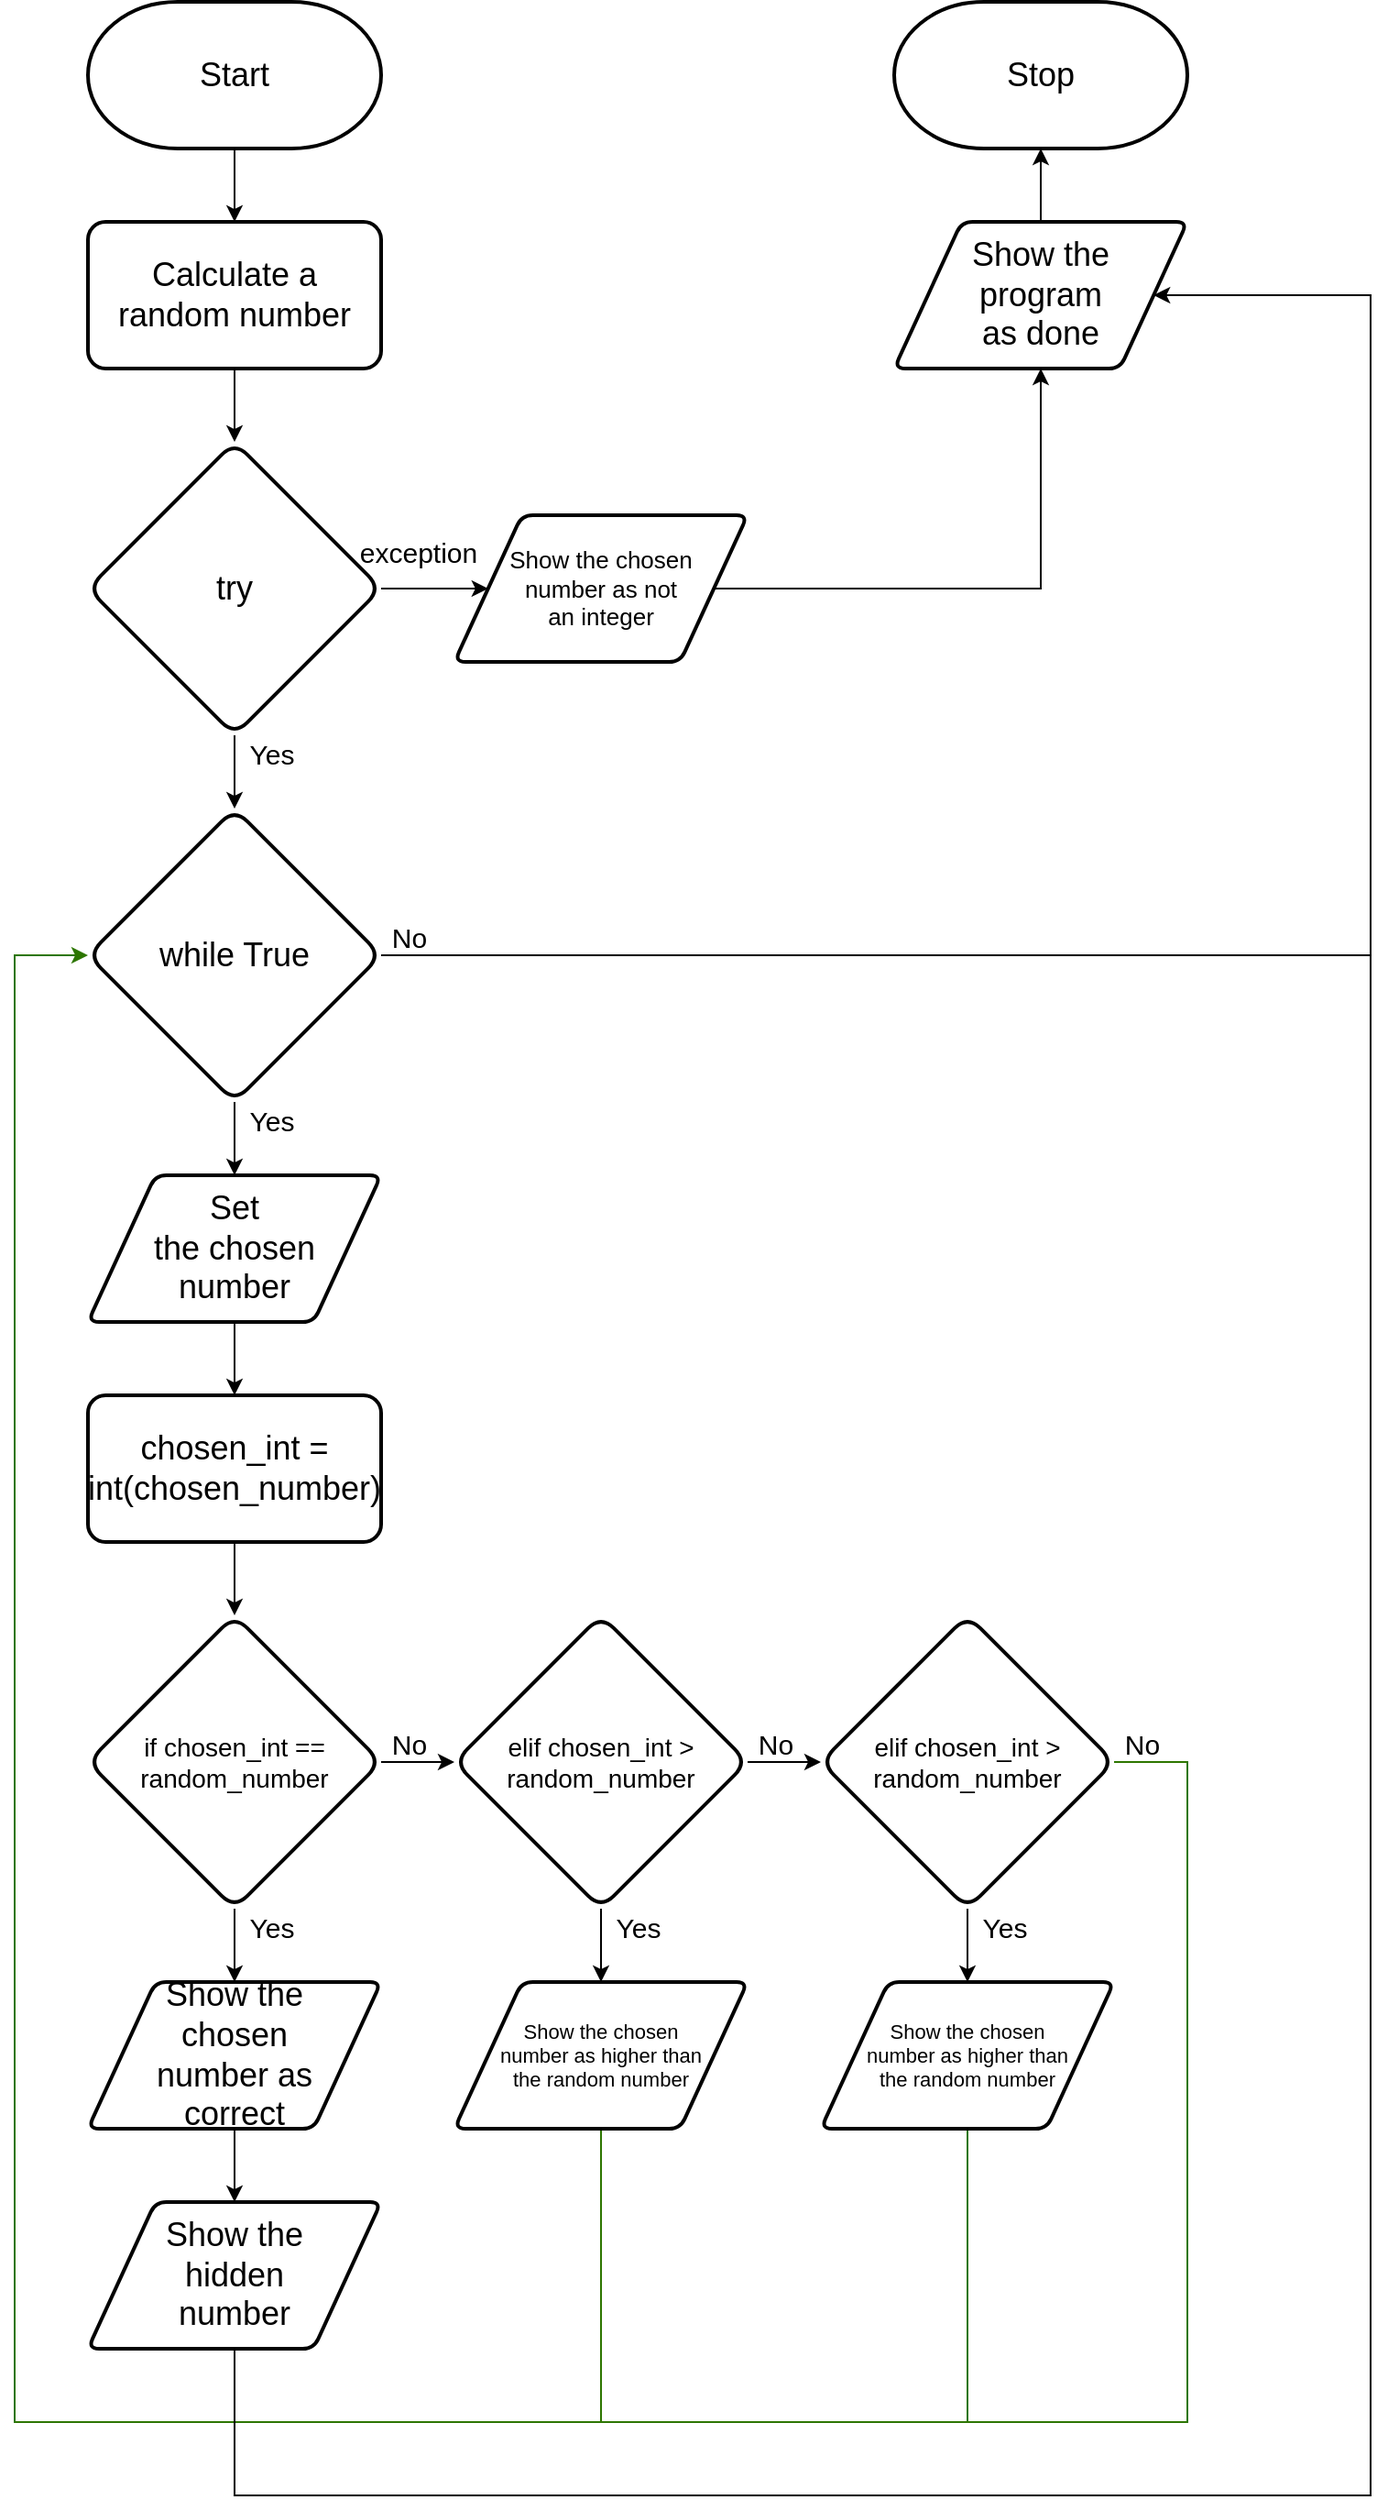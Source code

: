 <mxfile>
    <diagram id="A_tYOe9iZ1WcpGx81PBD" name="Page-1">
        <mxGraphModel dx="1726" dy="1750" grid="1" gridSize="10" guides="1" tooltips="1" connect="1" arrows="1" fold="1" page="1" pageScale="1" pageWidth="827" pageHeight="1169" math="0" shadow="0">
            <root>
                <mxCell id="0"/>
                <mxCell id="1" parent="0"/>
                <mxCell id="27" style="edgeStyle=none;html=1;entryX=0.5;entryY=0;entryDx=0;entryDy=0;fontSize=16;" parent="1" source="24" edge="1">
                    <mxGeometry relative="1" as="geometry">
                        <mxPoint x="80" y="120" as="targetPoint"/>
                    </mxGeometry>
                </mxCell>
                <mxCell id="24" value="&lt;font style=&quot;font-size: 18px&quot;&gt;Start&lt;/font&gt;" style="strokeWidth=2;html=1;shape=mxgraph.flowchart.terminator;whiteSpace=wrap;" parent="1" vertex="1">
                    <mxGeometry width="160" height="80" as="geometry"/>
                </mxCell>
                <mxCell id="25" value="&lt;font style=&quot;font-size: 18px&quot;&gt;Stop&lt;/font&gt;" style="strokeWidth=2;html=1;shape=mxgraph.flowchart.terminator;whiteSpace=wrap;" parent="1" vertex="1">
                    <mxGeometry x="440" width="160" height="80" as="geometry"/>
                </mxCell>
                <mxCell id="29" style="edgeStyle=none;html=1;entryX=0.5;entryY=0;entryDx=0;entryDy=0;fontSize=18;" parent="1" edge="1">
                    <mxGeometry relative="1" as="geometry">
                        <mxPoint x="80" y="440" as="targetPoint"/>
                        <mxPoint x="80" y="400" as="sourcePoint"/>
                    </mxGeometry>
                </mxCell>
                <mxCell id="107" style="edgeStyle=orthogonalEdgeStyle;rounded=0;html=1;entryX=0.5;entryY=0;entryDx=0;entryDy=0;fontSize=11;" edge="1" parent="1" source="45" target="75">
                    <mxGeometry relative="1" as="geometry"/>
                </mxCell>
                <mxCell id="45" value="Show the &lt;br&gt;chosen&lt;br&gt;number as &lt;br&gt;correct" style="shape=parallelogram;html=1;strokeWidth=2;perimeter=parallelogramPerimeter;whiteSpace=wrap;rounded=1;arcSize=12;size=0.23;fontSize=18;" parent="1" vertex="1">
                    <mxGeometry y="1080" width="160" height="80" as="geometry"/>
                </mxCell>
                <mxCell id="59" style="edgeStyle=none;html=1;entryX=0.5;entryY=1;entryDx=0;entryDy=0;entryPerimeter=0;fontFamily=Helvetica;fontSize=15;fontColor=default;" parent="1" source="47" target="25" edge="1">
                    <mxGeometry relative="1" as="geometry"/>
                </mxCell>
                <mxCell id="47" value="Show the &lt;br&gt;program &lt;br&gt;as done" style="shape=parallelogram;html=1;strokeWidth=2;perimeter=parallelogramPerimeter;whiteSpace=wrap;rounded=1;arcSize=12;size=0.23;fontSize=18;" parent="1" vertex="1">
                    <mxGeometry x="440" y="120" width="160" height="80" as="geometry"/>
                </mxCell>
                <mxCell id="53" style="edgeStyle=none;html=1;entryX=0.5;entryY=0;entryDx=0;entryDy=0;fontFamily=Helvetica;fontSize=8;fontColor=default;" parent="1" edge="1">
                    <mxGeometry relative="1" as="geometry">
                        <mxPoint x="80" y="1080" as="targetPoint"/>
                        <mxPoint x="80" y="1040" as="sourcePoint"/>
                    </mxGeometry>
                </mxCell>
                <mxCell id="54" value="&lt;font style=&quot;font-size: 15px&quot;&gt;Yes&lt;/font&gt;" style="text;html=1;align=center;verticalAlign=middle;resizable=0;points=[];autosize=1;strokeColor=none;fillColor=none;fontSize=8;fontFamily=Helvetica;fontColor=default;" parent="1" vertex="1">
                    <mxGeometry x="80" y="1040" width="40" height="20" as="geometry"/>
                </mxCell>
                <mxCell id="55" value="No" style="text;html=1;align=center;verticalAlign=middle;resizable=0;points=[];autosize=1;strokeColor=none;fillColor=none;fontSize=15;fontFamily=Helvetica;fontColor=default;" parent="1" vertex="1">
                    <mxGeometry x="160" y="940" width="30" height="20" as="geometry"/>
                </mxCell>
                <mxCell id="108" style="edgeStyle=orthogonalEdgeStyle;rounded=0;html=1;entryX=0;entryY=0.5;entryDx=0;entryDy=0;fontSize=11;fillColor=#60a917;strokeColor=#2D7600;" edge="1" parent="1" source="57" target="92">
                    <mxGeometry relative="1" as="geometry">
                        <Array as="points">
                            <mxPoint x="280" y="1320"/>
                            <mxPoint x="-40" y="1320"/>
                            <mxPoint x="-40" y="520"/>
                        </Array>
                    </mxGeometry>
                </mxCell>
                <mxCell id="57" value="&lt;span style=&quot;font-size: 11px;&quot;&gt;Show the chosen&lt;br style=&quot;font-size: 11px;&quot;&gt;number as&amp;nbsp;&lt;/span&gt;higher than&lt;br style=&quot;font-size: 11px;&quot;&gt;the random number" style="shape=parallelogram;html=1;strokeWidth=2;perimeter=parallelogramPerimeter;whiteSpace=wrap;rounded=1;arcSize=12;size=0.23;fontSize=11;" parent="1" vertex="1">
                    <mxGeometry x="200" y="1080" width="160" height="80" as="geometry"/>
                </mxCell>
                <mxCell id="91" style="edgeStyle=none;html=1;entryX=0.5;entryY=0;entryDx=0;entryDy=0;" edge="1" parent="1" source="73" target="88">
                    <mxGeometry relative="1" as="geometry"/>
                </mxCell>
                <mxCell id="73" value="Set &lt;br&gt;the chosen &lt;br&gt;number" style="shape=parallelogram;html=1;strokeWidth=2;perimeter=parallelogramPerimeter;whiteSpace=wrap;rounded=1;arcSize=12;size=0.23;fontSize=18;" parent="1" vertex="1">
                    <mxGeometry y="640" width="160" height="80" as="geometry"/>
                </mxCell>
                <mxCell id="117" style="edgeStyle=orthogonalEdgeStyle;rounded=0;html=1;fontSize=11;endArrow=none;endFill=0;" edge="1" parent="1" source="75">
                    <mxGeometry relative="1" as="geometry">
                        <mxPoint x="700" y="520" as="targetPoint"/>
                        <Array as="points">
                            <mxPoint x="80" y="1360"/>
                            <mxPoint x="700" y="1360"/>
                        </Array>
                    </mxGeometry>
                </mxCell>
                <mxCell id="75" value="Show the &lt;br&gt;hidden &lt;br&gt;number" style="shape=parallelogram;html=1;strokeWidth=2;perimeter=parallelogramPerimeter;whiteSpace=wrap;rounded=1;arcSize=12;size=0.23;fontSize=18;" parent="1" vertex="1">
                    <mxGeometry y="1200" width="160" height="80" as="geometry"/>
                </mxCell>
                <mxCell id="90" style="edgeStyle=none;html=1;entryX=0.5;entryY=0;entryDx=0;entryDy=0;" edge="1" parent="1" source="78" target="80">
                    <mxGeometry relative="1" as="geometry"/>
                </mxCell>
                <mxCell id="78" value="&lt;span&gt;Calculate&amp;nbsp;&lt;/span&gt;&lt;span&gt;a random&amp;nbsp;&lt;/span&gt;&lt;span&gt;number&lt;/span&gt;" style="whiteSpace=wrap;html=1;fontSize=18;strokeWidth=2;rounded=1;arcSize=12;" parent="1" vertex="1">
                    <mxGeometry y="120" width="160" height="80" as="geometry"/>
                </mxCell>
                <mxCell id="97" style="edgeStyle=none;html=1;entryX=0;entryY=0.5;entryDx=0;entryDy=0;" edge="1" parent="1" source="79" target="96">
                    <mxGeometry relative="1" as="geometry"/>
                </mxCell>
                <mxCell id="79" value="&lt;font style=&quot;font-size: 14px&quot;&gt;if chosen_int ==&lt;br&gt;random_number&lt;br&gt;&lt;/font&gt;" style="rhombus;whiteSpace=wrap;html=1;rounded=1;fontFamily=Helvetica;fontSize=11;fontColor=default;strokeColor=default;strokeWidth=2;fillColor=default;" parent="1" vertex="1">
                    <mxGeometry y="880" width="160" height="160" as="geometry"/>
                </mxCell>
                <mxCell id="85" style="edgeStyle=none;html=1;entryX=0;entryY=0.5;entryDx=0;entryDy=0;fontSize=13;" parent="1" source="80" target="84" edge="1">
                    <mxGeometry relative="1" as="geometry"/>
                </mxCell>
                <mxCell id="80" value="&lt;font&gt;&lt;font style=&quot;font-size: 18px&quot;&gt;try&lt;/font&gt;&lt;br&gt;&lt;/font&gt;" style="rhombus;whiteSpace=wrap;html=1;rounded=1;fontFamily=Helvetica;fontSize=11;fontColor=default;strokeColor=default;strokeWidth=2;fillColor=default;" parent="1" vertex="1">
                    <mxGeometry y="240" width="160" height="160" as="geometry"/>
                </mxCell>
                <mxCell id="83" value="&lt;font style=&quot;font-size: 15px&quot;&gt;Yes&lt;/font&gt;" style="text;html=1;align=center;verticalAlign=middle;resizable=0;points=[];autosize=1;strokeColor=none;fillColor=none;fontSize=8;fontFamily=Helvetica;fontColor=default;" parent="1" vertex="1">
                    <mxGeometry x="80" y="400" width="40" height="20" as="geometry"/>
                </mxCell>
                <mxCell id="87" style="edgeStyle=orthogonalEdgeStyle;html=1;fontSize=13;rounded=0;" parent="1" source="84" edge="1">
                    <mxGeometry relative="1" as="geometry">
                        <Array as="points">
                            <mxPoint x="520" y="320"/>
                        </Array>
                        <mxPoint x="520" y="200" as="targetPoint"/>
                    </mxGeometry>
                </mxCell>
                <mxCell id="84" value="&lt;font style=&quot;font-size: 13px&quot;&gt;Show the chosen &lt;br&gt;number as not &lt;br style=&quot;font-size: 13px&quot;&gt;an integer&lt;/font&gt;" style="shape=parallelogram;html=1;strokeWidth=2;perimeter=parallelogramPerimeter;whiteSpace=wrap;rounded=1;arcSize=12;size=0.23;fontSize=13;" parent="1" vertex="1">
                    <mxGeometry x="200" y="280" width="160" height="80" as="geometry"/>
                </mxCell>
                <mxCell id="86" value="&lt;font style=&quot;font-size: 15px&quot;&gt;exception&lt;/font&gt;" style="text;html=1;align=center;verticalAlign=middle;resizable=0;points=[];autosize=1;strokeColor=none;fillColor=none;fontSize=8;fontFamily=Helvetica;fontColor=default;" parent="1" vertex="1">
                    <mxGeometry x="140" y="290" width="80" height="20" as="geometry"/>
                </mxCell>
                <mxCell id="89" style="edgeStyle=none;html=1;" parent="1" source="88" target="79" edge="1">
                    <mxGeometry relative="1" as="geometry"/>
                </mxCell>
                <mxCell id="88" value="chosen_int = int(chosen_number)" style="whiteSpace=wrap;html=1;fontSize=18;strokeWidth=2;rounded=1;arcSize=12;" parent="1" vertex="1">
                    <mxGeometry y="760" width="160" height="80" as="geometry"/>
                </mxCell>
                <mxCell id="95" style="edgeStyle=none;html=1;entryX=0.5;entryY=0;entryDx=0;entryDy=0;" edge="1" parent="1" source="92" target="73">
                    <mxGeometry relative="1" as="geometry"/>
                </mxCell>
                <mxCell id="106" style="edgeStyle=orthogonalEdgeStyle;html=1;entryX=1;entryY=0.5;entryDx=0;entryDy=0;fontSize=11;rounded=0;" edge="1" parent="1" source="92" target="47">
                    <mxGeometry relative="1" as="geometry">
                        <Array as="points">
                            <mxPoint x="700" y="520"/>
                            <mxPoint x="700" y="160"/>
                        </Array>
                    </mxGeometry>
                </mxCell>
                <mxCell id="92" value="&lt;font&gt;&lt;font style=&quot;font-size: 18px&quot;&gt;while True&lt;/font&gt;&lt;br&gt;&lt;/font&gt;" style="rhombus;whiteSpace=wrap;html=1;rounded=1;fontFamily=Helvetica;fontSize=11;fontColor=default;strokeColor=default;strokeWidth=2;fillColor=default;" vertex="1" parent="1">
                    <mxGeometry y="440" width="160" height="160" as="geometry"/>
                </mxCell>
                <mxCell id="93" value="&lt;font style=&quot;font-size: 15px&quot;&gt;Yes&lt;/font&gt;" style="text;html=1;align=center;verticalAlign=middle;resizable=0;points=[];autosize=1;strokeColor=none;fillColor=none;fontSize=8;fontFamily=Helvetica;fontColor=default;" vertex="1" parent="1">
                    <mxGeometry x="80" y="600" width="40" height="20" as="geometry"/>
                </mxCell>
                <mxCell id="94" value="No" style="text;html=1;align=center;verticalAlign=middle;resizable=0;points=[];autosize=1;strokeColor=none;fillColor=none;fontSize=15;fontFamily=Helvetica;fontColor=default;" vertex="1" parent="1">
                    <mxGeometry x="160" y="500" width="30" height="20" as="geometry"/>
                </mxCell>
                <mxCell id="98" style="edgeStyle=orthogonalEdgeStyle;html=1;entryX=0.5;entryY=0;entryDx=0;entryDy=0;fontSize=11;" edge="1" parent="1" source="96" target="57">
                    <mxGeometry relative="1" as="geometry"/>
                </mxCell>
                <mxCell id="101" style="edgeStyle=orthogonalEdgeStyle;html=1;fontSize=11;" edge="1" parent="1" source="96" target="100">
                    <mxGeometry relative="1" as="geometry"/>
                </mxCell>
                <mxCell id="96" value="&lt;font&gt;&lt;span style=&quot;font-size: 14px&quot;&gt;elif chosen_int &amp;gt; random_number&lt;/span&gt;&lt;br&gt;&lt;/font&gt;" style="rhombus;whiteSpace=wrap;html=1;rounded=1;fontFamily=Helvetica;fontSize=11;fontColor=default;strokeColor=default;strokeWidth=2;fillColor=default;" vertex="1" parent="1">
                    <mxGeometry x="200" y="880" width="160" height="160" as="geometry"/>
                </mxCell>
                <mxCell id="99" value="&lt;font style=&quot;font-size: 15px&quot;&gt;Yes&lt;/font&gt;" style="text;html=1;align=center;verticalAlign=middle;resizable=0;points=[];autosize=1;strokeColor=none;fillColor=none;fontSize=8;fontFamily=Helvetica;fontColor=default;" vertex="1" parent="1">
                    <mxGeometry x="280" y="1040" width="40" height="20" as="geometry"/>
                </mxCell>
                <mxCell id="103" style="edgeStyle=orthogonalEdgeStyle;html=1;entryX=0.5;entryY=0;entryDx=0;entryDy=0;fontSize=11;" edge="1" parent="1" source="100" target="102">
                    <mxGeometry relative="1" as="geometry"/>
                </mxCell>
                <mxCell id="116" style="edgeStyle=orthogonalEdgeStyle;rounded=0;html=1;fontSize=11;endArrow=none;endFill=0;fillColor=#60a917;strokeColor=#2D7600;" edge="1" parent="1" source="100">
                    <mxGeometry relative="1" as="geometry">
                        <mxPoint x="480" y="1320" as="targetPoint"/>
                        <Array as="points">
                            <mxPoint x="600" y="960"/>
                            <mxPoint x="600" y="1320"/>
                        </Array>
                    </mxGeometry>
                </mxCell>
                <mxCell id="100" value="&lt;font&gt;&lt;span style=&quot;font-size: 14px&quot;&gt;elif chosen_int &amp;gt; random_number&lt;/span&gt;&lt;br&gt;&lt;/font&gt;" style="rhombus;whiteSpace=wrap;html=1;rounded=1;fontFamily=Helvetica;fontSize=11;fontColor=default;strokeColor=default;strokeWidth=2;fillColor=default;" vertex="1" parent="1">
                    <mxGeometry x="400" y="880" width="160" height="160" as="geometry"/>
                </mxCell>
                <mxCell id="109" style="edgeStyle=orthogonalEdgeStyle;rounded=0;html=1;fontSize=11;endArrow=none;endFill=0;fillColor=#60a917;strokeColor=#2D7600;" edge="1" parent="1" source="102">
                    <mxGeometry relative="1" as="geometry">
                        <mxPoint x="280" y="1320" as="targetPoint"/>
                        <Array as="points">
                            <mxPoint x="480" y="1320"/>
                        </Array>
                    </mxGeometry>
                </mxCell>
                <mxCell id="102" value="&lt;span style=&quot;font-size: 11px;&quot;&gt;Show the chosen&lt;br style=&quot;font-size: 11px;&quot;&gt;number as&amp;nbsp;&lt;/span&gt;higher than&lt;br style=&quot;font-size: 11px;&quot;&gt;the random number" style="shape=parallelogram;html=1;strokeWidth=2;perimeter=parallelogramPerimeter;whiteSpace=wrap;rounded=1;arcSize=12;size=0.23;fontSize=11;" vertex="1" parent="1">
                    <mxGeometry x="400" y="1080" width="160" height="80" as="geometry"/>
                </mxCell>
                <mxCell id="104" value="&lt;font style=&quot;font-size: 15px&quot;&gt;Yes&lt;/font&gt;" style="text;html=1;align=center;verticalAlign=middle;resizable=0;points=[];autosize=1;strokeColor=none;fillColor=none;fontSize=8;fontFamily=Helvetica;fontColor=default;" vertex="1" parent="1">
                    <mxGeometry x="480" y="1040" width="40" height="20" as="geometry"/>
                </mxCell>
                <mxCell id="105" value="No" style="text;html=1;align=center;verticalAlign=middle;resizable=0;points=[];autosize=1;strokeColor=none;fillColor=none;fontSize=15;fontFamily=Helvetica;fontColor=default;" vertex="1" parent="1">
                    <mxGeometry x="360" y="940" width="30" height="20" as="geometry"/>
                </mxCell>
                <mxCell id="111" value="No" style="text;html=1;align=center;verticalAlign=middle;resizable=0;points=[];autosize=1;strokeColor=none;fillColor=none;fontSize=15;fontFamily=Helvetica;fontColor=default;" vertex="1" parent="1">
                    <mxGeometry x="560" y="940" width="30" height="20" as="geometry"/>
                </mxCell>
            </root>
        </mxGraphModel>
    </diagram>
</mxfile>
